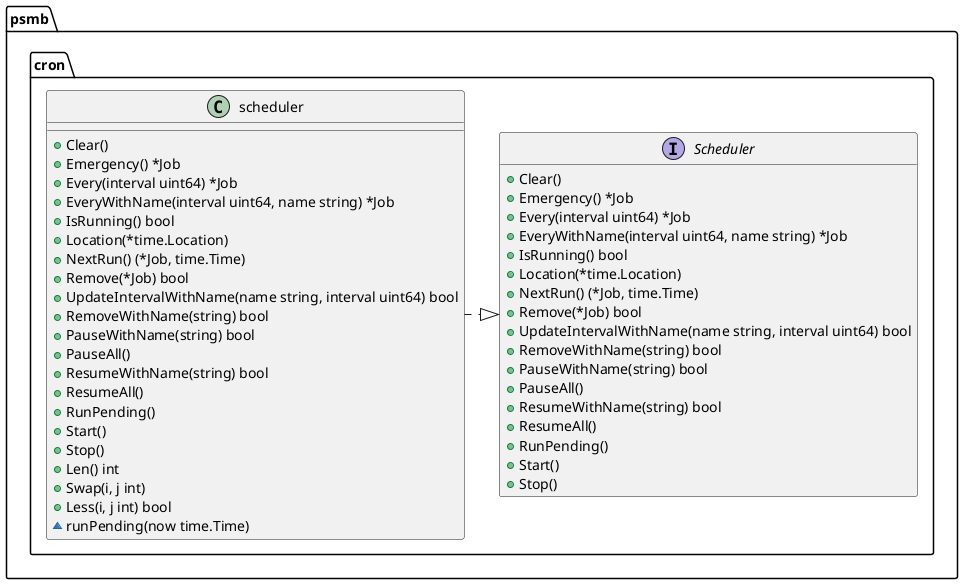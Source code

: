 @startuml

set namespaceSeparator /

class psmb/cron/scheduler {
	+Clear()
	+Emergency() *Job
	+Every(interval uint64) *Job
	+EveryWithName(interval uint64, name string) *Job
	+IsRunning() bool
	+Location(*time.Location)
	+NextRun() (*Job, time.Time)
	+Remove(*Job) bool
	+UpdateIntervalWithName(name string, interval uint64) bool
	+RemoveWithName(string) bool
	+PauseWithName(string) bool
	+PauseAll()
	+ResumeWithName(string) bool
	+ResumeAll()
	+RunPending()
	+Start()
	+Stop()
    +Len() int
    +Swap(i, j int)
    +Less(i, j int) bool
    ~runPending(now time.Time)
}

interface psmb/cron/Scheduler {
	+Clear()
	+Emergency() *Job
	+Every(interval uint64) *Job
	+EveryWithName(interval uint64, name string) *Job
	+IsRunning() bool
	+Location(*time.Location)
	+NextRun() (*Job, time.Time)
	+Remove(*Job) bool
	+UpdateIntervalWithName(name string, interval uint64) bool
	+RemoveWithName(string) bool
	+PauseWithName(string) bool
	+PauseAll()
	+ResumeWithName(string) bool
	+ResumeAll()
	+RunPending()
	+Start()
	+Stop()
}

"psmb/cron/scheduler" .|> "psmb/cron/Scheduler"

hide interface fields

@enduml